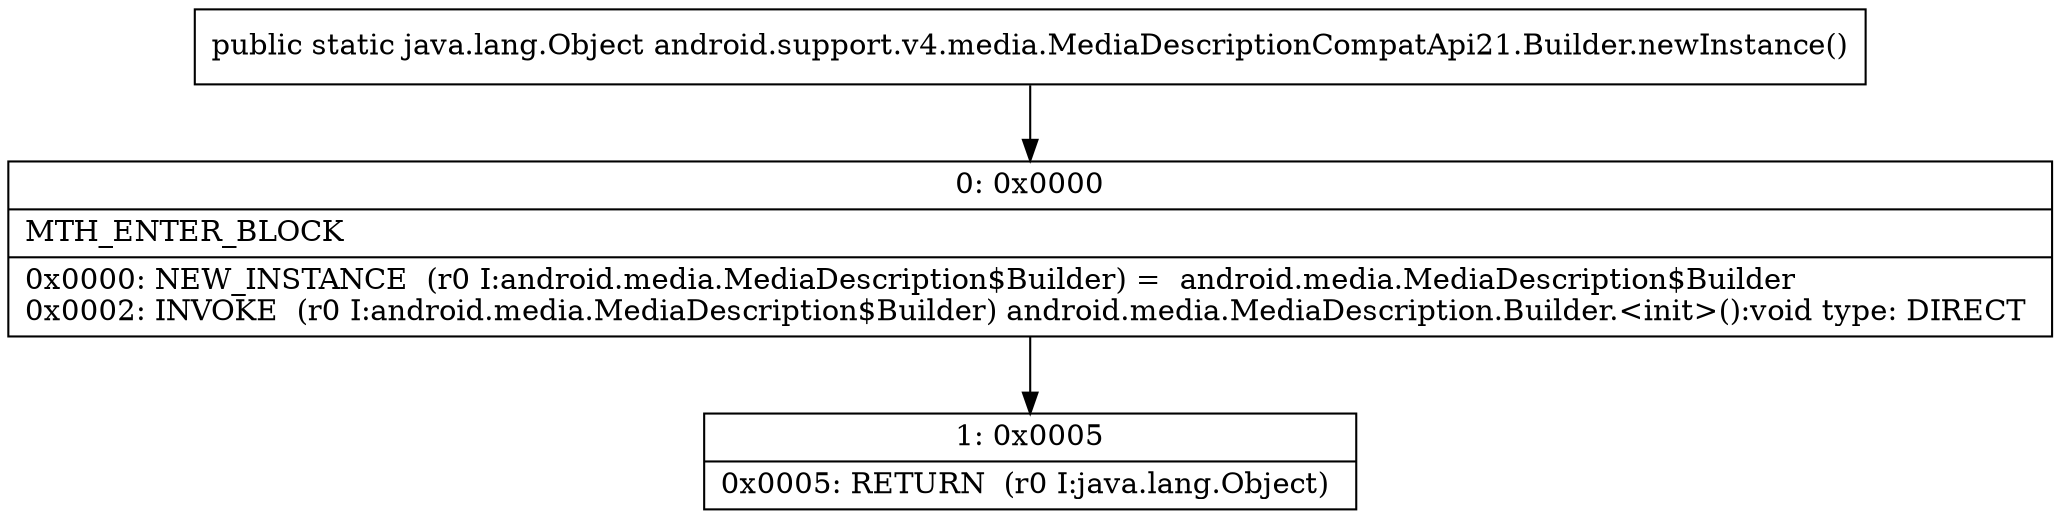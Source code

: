 digraph "CFG forandroid.support.v4.media.MediaDescriptionCompatApi21.Builder.newInstance()Ljava\/lang\/Object;" {
Node_0 [shape=record,label="{0\:\ 0x0000|MTH_ENTER_BLOCK\l|0x0000: NEW_INSTANCE  (r0 I:android.media.MediaDescription$Builder) =  android.media.MediaDescription$Builder \l0x0002: INVOKE  (r0 I:android.media.MediaDescription$Builder) android.media.MediaDescription.Builder.\<init\>():void type: DIRECT \l}"];
Node_1 [shape=record,label="{1\:\ 0x0005|0x0005: RETURN  (r0 I:java.lang.Object) \l}"];
MethodNode[shape=record,label="{public static java.lang.Object android.support.v4.media.MediaDescriptionCompatApi21.Builder.newInstance() }"];
MethodNode -> Node_0;
Node_0 -> Node_1;
}


